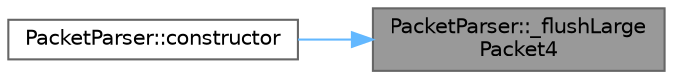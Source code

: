 digraph "PacketParser::_flushLargePacket4"
{
 // INTERACTIVE_SVG=YES
 // LATEX_PDF_SIZE
  bgcolor="transparent";
  edge [fontname=Helvetica,fontsize=10,labelfontname=Helvetica,labelfontsize=10];
  node [fontname=Helvetica,fontsize=10,shape=box,height=0.2,width=0.4];
  rankdir="RL";
  Node1 [id="Node000001",label="PacketParser::_flushLarge\lPacket4",height=0.2,width=0.4,color="gray40", fillcolor="grey60", style="filled", fontcolor="black",tooltip=" "];
  Node1 -> Node2 [id="edge1_Node000001_Node000002",dir="back",color="steelblue1",style="solid",tooltip=" "];
  Node2 [id="Node000002",label="PacketParser::constructor",height=0.2,width=0.4,color="grey40", fillcolor="white", style="filled",URL="$df/d3b/a00728_a5ff1951156df64a682dd711f82b83f35.html#a5ff1951156df64a682dd711f82b83f35",tooltip=" "];
}
